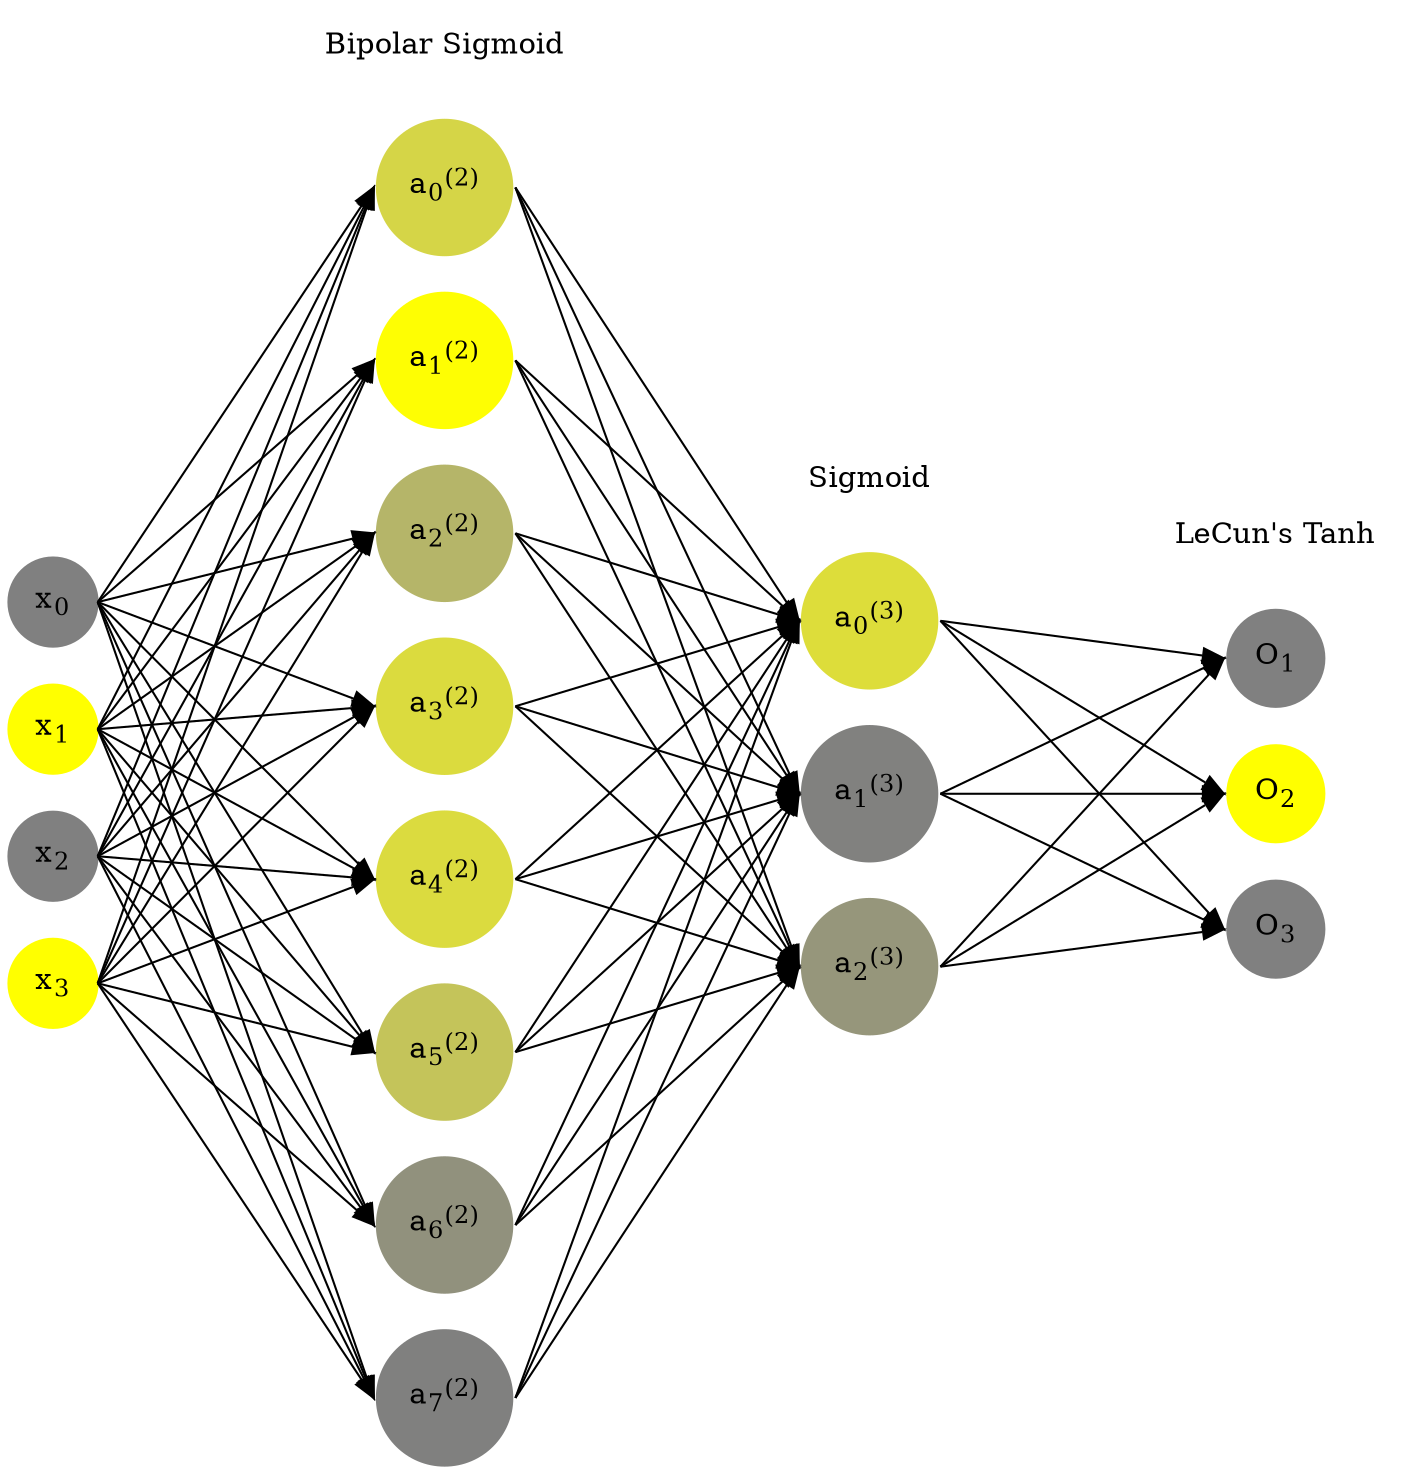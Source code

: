 digraph G {
	rankdir = LR;
	splines=false;
	edge[style=invis];
	ranksep= 1.4;
	{
	node [shape=circle, color="0.1667, 0.0, 0.5", style=filled, fillcolor="0.1667, 0.0, 0.5"];
	x0 [label=<x<sub>0</sub>>];
	}
	{
	node [shape=circle, color="0.1667, 1.0, 1.0", style=filled, fillcolor="0.1667, 1.0, 1.0"];
	x1 [label=<x<sub>1</sub>>];
	}
	{
	node [shape=circle, color="0.1667, 0.0, 0.5", style=filled, fillcolor="0.1667, 0.0, 0.5"];
	x2 [label=<x<sub>2</sub>>];
	}
	{
	node [shape=circle, color="0.1667, 1.0, 1.0", style=filled, fillcolor="0.1667, 1.0, 1.0"];
	x3 [label=<x<sub>3</sub>>];
	}
	{
	node [shape=circle, color="0.1667, 0.665189, 0.832595", style=filled, fillcolor="0.1667, 0.665189, 0.832595"];
	a02 [label=<a<sub>0</sub><sup>(2)</sup>>];
	}
	{
	node [shape=circle, color="0.1667, 0.986334, 0.993167", style=filled, fillcolor="0.1667, 0.986334, 0.993167"];
	a12 [label=<a<sub>1</sub><sup>(2)</sup>>];
	}
	{
	node [shape=circle, color="0.1667, 0.415586, 0.707793", style=filled, fillcolor="0.1667, 0.415586, 0.707793"];
	a22 [label=<a<sub>2</sub><sup>(2)</sup>>];
	}
	{
	node [shape=circle, color="0.1667, 0.715016, 0.857508", style=filled, fillcolor="0.1667, 0.715016, 0.857508"];
	a32 [label=<a<sub>3</sub><sup>(2)</sup>>];
	}
	{
	node [shape=circle, color="0.1667, 0.711320, 0.855660", style=filled, fillcolor="0.1667, 0.711320, 0.855660"];
	a42 [label=<a<sub>4</sub><sup>(2)</sup>>];
	}
	{
	node [shape=circle, color="0.1667, 0.538776, 0.769388", style=filled, fillcolor="0.1667, 0.538776, 0.769388"];
	a52 [label=<a<sub>5</sub><sup>(2)</sup>>];
	}
	{
	node [shape=circle, color="0.1667, 0.137793, 0.568896", style=filled, fillcolor="0.1667, 0.137793, 0.568896"];
	a62 [label=<a<sub>6</sub><sup>(2)</sup>>];
	}
	{
	node [shape=circle, color="0.1667, 0.004905, 0.502452", style=filled, fillcolor="0.1667, 0.004905, 0.502452"];
	a72 [label=<a<sub>7</sub><sup>(2)</sup>>];
	}
	{
	node [shape=circle, color="0.1667, 0.734261, 0.867130", style=filled, fillcolor="0.1667, 0.734261, 0.867130"];
	a03 [label=<a<sub>0</sub><sup>(3)</sup>>];
	}
	{
	node [shape=circle, color="0.1667, 0.012731, 0.506365", style=filled, fillcolor="0.1667, 0.012731, 0.506365"];
	a13 [label=<a<sub>1</sub><sup>(3)</sup>>];
	}
	{
	node [shape=circle, color="0.1667, 0.179679, 0.589840", style=filled, fillcolor="0.1667, 0.179679, 0.589840"];
	a23 [label=<a<sub>2</sub><sup>(3)</sup>>];
	}
	{
	node [shape=circle, color="0.1667, 0.0, 0.5", style=filled, fillcolor="0.1667, 0.0, 0.5"];
	O1 [label=<O<sub>1</sub>>];
	}
	{
	node [shape=circle, color="0.1667, 1.0, 1.0", style=filled, fillcolor="0.1667, 1.0, 1.0"];
	O2 [label=<O<sub>2</sub>>];
	}
	{
	node [shape=circle, color="0.1667, 0.0, 0.5", style=filled, fillcolor="0.1667, 0.0, 0.5"];
	O3 [label=<O<sub>3</sub>>];
	}
	{
	rank=same;
	x0->x1->x2->x3;
	}
	{
	rank=same;
	a02->a12->a22->a32->a42->a52->a62->a72;
	}
	{
	rank=same;
	a03->a13->a23;
	}
	{
	rank=same;
	O1->O2->O3;
	}
	l1 [shape=plaintext,label="Bipolar Sigmoid"];
	l1->a02;
	{rank=same; l1;a02};
	l2 [shape=plaintext,label="Sigmoid"];
	l2->a03;
	{rank=same; l2;a03};
	l3 [shape=plaintext,label="LeCun's Tanh"];
	l3->O1;
	{rank=same; l3;O1};
edge[style=solid, tailport=e, headport=w];
	{x0;x1;x2;x3} -> {a02;a12;a22;a32;a42;a52;a62;a72};
	{a02;a12;a22;a32;a42;a52;a62;a72} -> {a03;a13;a23};
	{a03;a13;a23} -> {O1,O2,O3};
}